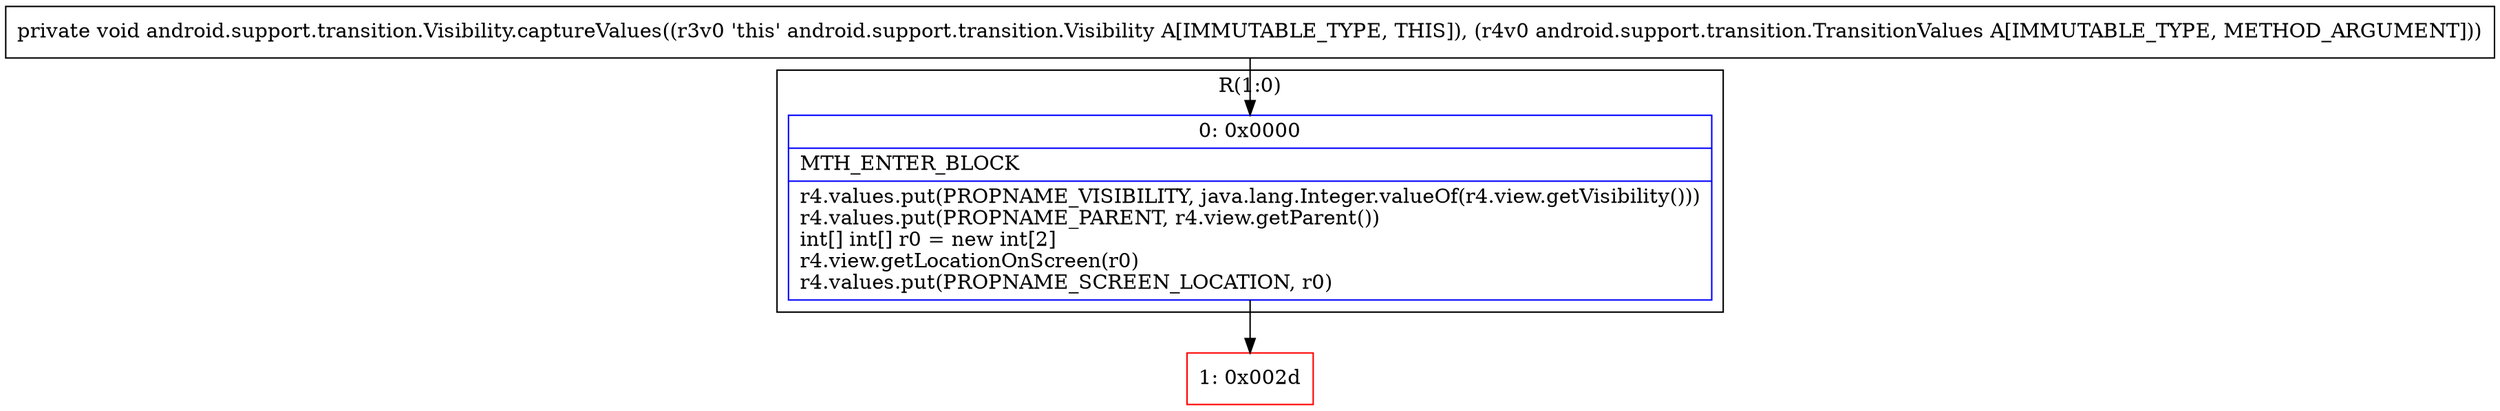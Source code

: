 digraph "CFG forandroid.support.transition.Visibility.captureValues(Landroid\/support\/transition\/TransitionValues;)V" {
subgraph cluster_Region_1551150561 {
label = "R(1:0)";
node [shape=record,color=blue];
Node_0 [shape=record,label="{0\:\ 0x0000|MTH_ENTER_BLOCK\l|r4.values.put(PROPNAME_VISIBILITY, java.lang.Integer.valueOf(r4.view.getVisibility()))\lr4.values.put(PROPNAME_PARENT, r4.view.getParent())\lint[] int[] r0 = new int[2]\lr4.view.getLocationOnScreen(r0)\lr4.values.put(PROPNAME_SCREEN_LOCATION, r0)\l}"];
}
Node_1 [shape=record,color=red,label="{1\:\ 0x002d}"];
MethodNode[shape=record,label="{private void android.support.transition.Visibility.captureValues((r3v0 'this' android.support.transition.Visibility A[IMMUTABLE_TYPE, THIS]), (r4v0 android.support.transition.TransitionValues A[IMMUTABLE_TYPE, METHOD_ARGUMENT])) }"];
MethodNode -> Node_0;
Node_0 -> Node_1;
}

